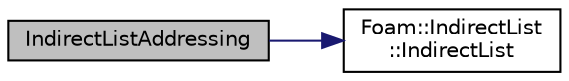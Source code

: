 digraph "IndirectListAddressing"
{
  bgcolor="transparent";
  edge [fontname="Helvetica",fontsize="10",labelfontname="Helvetica",labelfontsize="10"];
  node [fontname="Helvetica",fontsize="10",shape=record];
  rankdir="LR";
  Node1 [label="IndirectListAddressing",height=0.2,width=0.4,color="black", fillcolor="grey75", style="filled", fontcolor="black"];
  Node1 -> Node2 [color="midnightblue",fontsize="10",style="solid",fontname="Helvetica"];
  Node2 [label="Foam::IndirectList\l::IndirectList",height=0.2,width=0.4,color="black",URL="$a01074.html#ae8bd5277d5c976b084b1ceafd3d647f7",tooltip="Construct given the complete list and the addressing array. "];
}
